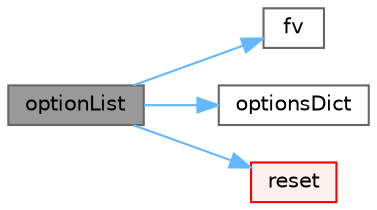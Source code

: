digraph "optionList"
{
 // LATEX_PDF_SIZE
  bgcolor="transparent";
  edge [fontname=Helvetica,fontsize=10,labelfontname=Helvetica,labelfontsize=10];
  node [fontname=Helvetica,fontsize=10,shape=box,height=0.2,width=0.4];
  rankdir="LR";
  Node1 [id="Node000001",label="optionList",height=0.2,width=0.4,color="gray40", fillcolor="grey60", style="filled", fontcolor="black",tooltip=" "];
  Node1 -> Node2 [id="edge1_Node000001_Node000002",color="steelblue1",style="solid",tooltip=" "];
  Node2 [id="Node000002",label="fv",height=0.2,width=0.4,color="grey40", fillcolor="white", style="filled",URL="$readKivaGrid_8H.html#ae47b8766ffa7050538d9c826f703afa3",tooltip=" "];
  Node1 -> Node3 [id="edge2_Node000001_Node000003",color="steelblue1",style="solid",tooltip=" "];
  Node3 [id="Node000003",label="optionsDict",height=0.2,width=0.4,color="grey40", fillcolor="white", style="filled",URL="$classFoam_1_1fv_1_1optionList.html#ae9bf3bbb265b4ede3519a5e3e8bd2828",tooltip=" "];
  Node1 -> Node4 [id="edge3_Node000001_Node000004",color="steelblue1",style="solid",tooltip=" "];
  Node4 [id="Node000004",label="reset",height=0.2,width=0.4,color="red", fillcolor="#FFF0F0", style="filled",URL="$classFoam_1_1fv_1_1optionList.html#a08d5e47664d164c806dc4d18a7d139aa",tooltip=" "];
}
